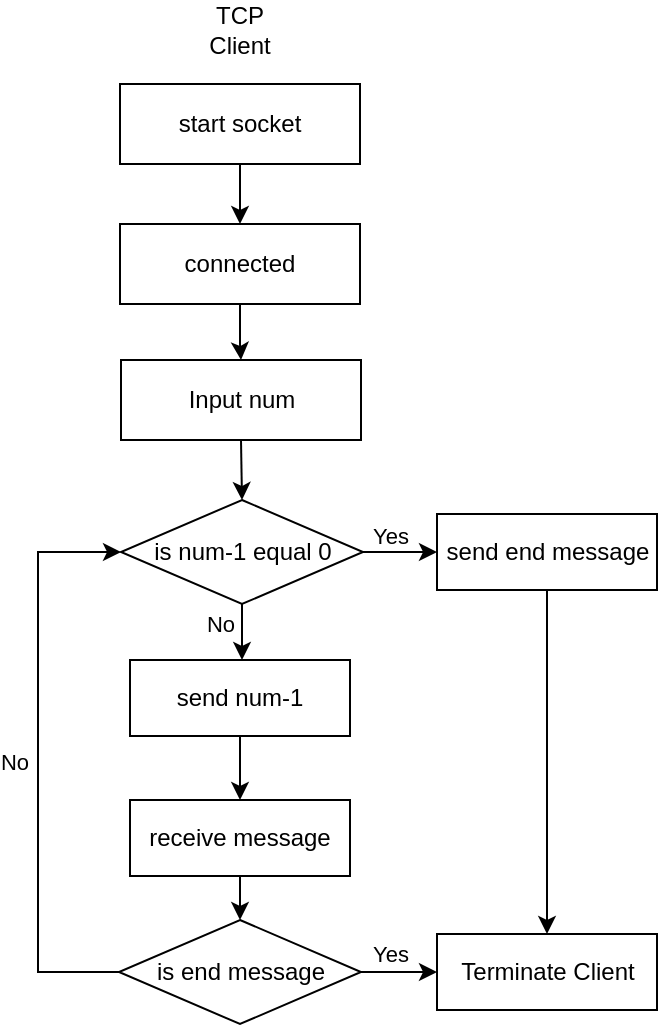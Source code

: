 <mxfile version="21.8.2" type="device">
  <diagram id="lYHbbKCl3KiSbV3zHjBZ" name="第 1 页">
    <mxGraphModel dx="1002" dy="474" grid="1" gridSize="10" guides="1" tooltips="1" connect="1" arrows="1" fold="1" page="1" pageScale="1" pageWidth="827" pageHeight="1169" math="0" shadow="0">
      <root>
        <mxCell id="0" />
        <mxCell id="1" parent="0" />
        <mxCell id="mTcE_A4vf_Ze26416u9T-1" value="" style="edgeStyle=orthogonalEdgeStyle;rounded=0;orthogonalLoop=1;jettySize=auto;html=1;" parent="1" source="mTcE_A4vf_Ze26416u9T-2" target="mTcE_A4vf_Ze26416u9T-16" edge="1">
          <mxGeometry relative="1" as="geometry" />
        </mxCell>
        <mxCell id="mTcE_A4vf_Ze26416u9T-2" value="connected" style="rectangle;whiteSpace=wrap;html=1;fontSize=12;glass=0;strokeWidth=1;shadow=0;" parent="1" vertex="1">
          <mxGeometry x="221" y="152" width="120" height="40" as="geometry" />
        </mxCell>
        <mxCell id="mTcE_A4vf_Ze26416u9T-3" style="edgeStyle=orthogonalEdgeStyle;rounded=0;orthogonalLoop=1;jettySize=auto;html=1;exitX=0.5;exitY=1;exitDx=0;exitDy=0;entryX=0.5;entryY=0;entryDx=0;entryDy=0;" parent="1" source="mTcE_A4vf_Ze26416u9T-4" target="mTcE_A4vf_Ze26416u9T-2" edge="1">
          <mxGeometry relative="1" as="geometry" />
        </mxCell>
        <mxCell id="mTcE_A4vf_Ze26416u9T-4" value="start socket" style="rectangle;whiteSpace=wrap;html=1;fontSize=12;glass=0;strokeWidth=1;shadow=0;" parent="1" vertex="1">
          <mxGeometry x="221" y="82" width="120" height="40" as="geometry" />
        </mxCell>
        <mxCell id="mTcE_A4vf_Ze26416u9T-5" value="TCP&lt;br&gt;Client" style="text;html=1;strokeColor=none;fillColor=none;align=center;verticalAlign=middle;whiteSpace=wrap;rounded=0;" parent="1" vertex="1">
          <mxGeometry x="251" y="40" width="60" height="30" as="geometry" />
        </mxCell>
        <mxCell id="mTcE_A4vf_Ze26416u9T-6" value="" style="edgeStyle=orthogonalEdgeStyle;rounded=0;orthogonalLoop=1;jettySize=auto;html=1;" parent="1" source="mTcE_A4vf_Ze26416u9T-10" target="mTcE_A4vf_Ze26416u9T-14" edge="1">
          <mxGeometry relative="1" as="geometry" />
        </mxCell>
        <mxCell id="mTcE_A4vf_Ze26416u9T-7" value="Yes" style="edgeLabel;html=1;align=center;verticalAlign=middle;resizable=0;points=[];" parent="mTcE_A4vf_Ze26416u9T-6" vertex="1" connectable="0">
          <mxGeometry x="-0.232" y="1" relative="1" as="geometry">
            <mxPoint x="-3" y="-7" as="offset" />
          </mxGeometry>
        </mxCell>
        <mxCell id="mTcE_A4vf_Ze26416u9T-8" value="" style="edgeStyle=orthogonalEdgeStyle;rounded=0;orthogonalLoop=1;jettySize=auto;html=1;" parent="1" source="mTcE_A4vf_Ze26416u9T-10" target="mTcE_A4vf_Ze26416u9T-12" edge="1">
          <mxGeometry relative="1" as="geometry">
            <Array as="points">
              <mxPoint x="282" y="350" />
              <mxPoint x="282" y="350" />
            </Array>
          </mxGeometry>
        </mxCell>
        <mxCell id="mTcE_A4vf_Ze26416u9T-9" value="No" style="edgeLabel;html=1;align=center;verticalAlign=middle;resizable=0;points=[];" parent="mTcE_A4vf_Ze26416u9T-8" vertex="1" connectable="0">
          <mxGeometry x="-0.729" relative="1" as="geometry">
            <mxPoint x="-11" y="6" as="offset" />
          </mxGeometry>
        </mxCell>
        <mxCell id="mTcE_A4vf_Ze26416u9T-10" value="is num-1 equal 0" style="rhombus;whiteSpace=wrap;html=1;" parent="1" vertex="1">
          <mxGeometry x="221.5" y="290" width="121" height="52" as="geometry" />
        </mxCell>
        <mxCell id="mTcE_A4vf_Ze26416u9T-11" value="" style="edgeStyle=orthogonalEdgeStyle;rounded=0;orthogonalLoop=1;jettySize=auto;html=1;" parent="1" source="mTcE_A4vf_Ze26416u9T-12" target="mTcE_A4vf_Ze26416u9T-19" edge="1">
          <mxGeometry relative="1" as="geometry" />
        </mxCell>
        <mxCell id="mTcE_A4vf_Ze26416u9T-12" value="send num-1" style="whiteSpace=wrap;html=1;" parent="1" vertex="1">
          <mxGeometry x="226" y="370" width="110" height="38" as="geometry" />
        </mxCell>
        <mxCell id="mTcE_A4vf_Ze26416u9T-13" value="" style="edgeStyle=orthogonalEdgeStyle;rounded=0;orthogonalLoop=1;jettySize=auto;html=1;" parent="1" source="mTcE_A4vf_Ze26416u9T-14" target="mTcE_A4vf_Ze26416u9T-17" edge="1">
          <mxGeometry relative="1" as="geometry" />
        </mxCell>
        <mxCell id="mTcE_A4vf_Ze26416u9T-14" value="send end message" style="whiteSpace=wrap;html=1;" parent="1" vertex="1">
          <mxGeometry x="379.5" y="297" width="110" height="38" as="geometry" />
        </mxCell>
        <mxCell id="mTcE_A4vf_Ze26416u9T-15" style="edgeStyle=orthogonalEdgeStyle;rounded=0;orthogonalLoop=1;jettySize=auto;html=1;exitX=0.5;exitY=1;exitDx=0;exitDy=0;entryX=0.5;entryY=0;entryDx=0;entryDy=0;" parent="1" source="mTcE_A4vf_Ze26416u9T-16" target="mTcE_A4vf_Ze26416u9T-10" edge="1">
          <mxGeometry relative="1" as="geometry" />
        </mxCell>
        <mxCell id="mTcE_A4vf_Ze26416u9T-16" value="Input num" style="rectangle;whiteSpace=wrap;html=1;fontSize=12;glass=0;strokeWidth=1;shadow=0;" parent="1" vertex="1">
          <mxGeometry x="221.5" y="220" width="120" height="40" as="geometry" />
        </mxCell>
        <mxCell id="mTcE_A4vf_Ze26416u9T-17" value="Terminate Client" style="whiteSpace=wrap;html=1;" parent="1" vertex="1">
          <mxGeometry x="379.5" y="507" width="110" height="38" as="geometry" />
        </mxCell>
        <mxCell id="mTcE_A4vf_Ze26416u9T-18" style="edgeStyle=orthogonalEdgeStyle;rounded=0;orthogonalLoop=1;jettySize=auto;html=1;exitX=0.5;exitY=1;exitDx=0;exitDy=0;entryX=0.5;entryY=0;entryDx=0;entryDy=0;" parent="1" source="mTcE_A4vf_Ze26416u9T-19" target="mTcE_A4vf_Ze26416u9T-22" edge="1">
          <mxGeometry relative="1" as="geometry" />
        </mxCell>
        <mxCell id="mTcE_A4vf_Ze26416u9T-19" value="receive message" style="whiteSpace=wrap;html=1;" parent="1" vertex="1">
          <mxGeometry x="226" y="440" width="110" height="38" as="geometry" />
        </mxCell>
        <mxCell id="mTcE_A4vf_Ze26416u9T-20" style="edgeStyle=orthogonalEdgeStyle;rounded=0;orthogonalLoop=1;jettySize=auto;html=1;exitX=0;exitY=0.5;exitDx=0;exitDy=0;entryX=0;entryY=0.5;entryDx=0;entryDy=0;" parent="1" source="mTcE_A4vf_Ze26416u9T-22" target="mTcE_A4vf_Ze26416u9T-10" edge="1">
          <mxGeometry relative="1" as="geometry">
            <mxPoint x="190" y="310" as="targetPoint" />
            <Array as="points">
              <mxPoint x="180" y="526" />
              <mxPoint x="180" y="316" />
            </Array>
          </mxGeometry>
        </mxCell>
        <mxCell id="mTcE_A4vf_Ze26416u9T-21" value="No" style="edgeLabel;html=1;align=center;verticalAlign=middle;resizable=0;points=[];" parent="mTcE_A4vf_Ze26416u9T-20" vertex="1" connectable="0">
          <mxGeometry x="-0.747" y="1" relative="1" as="geometry">
            <mxPoint x="-16" y="-106" as="offset" />
          </mxGeometry>
        </mxCell>
        <mxCell id="mTcE_A4vf_Ze26416u9T-22" value="is end message" style="rhombus;whiteSpace=wrap;html=1;" parent="1" vertex="1">
          <mxGeometry x="220.5" y="500" width="121" height="52" as="geometry" />
        </mxCell>
        <mxCell id="mTcE_A4vf_Ze26416u9T-25" value="" style="edgeStyle=orthogonalEdgeStyle;rounded=0;orthogonalLoop=1;jettySize=auto;html=1;exitX=1;exitY=0.5;exitDx=0;exitDy=0;entryX=0;entryY=0.5;entryDx=0;entryDy=0;" parent="1" source="mTcE_A4vf_Ze26416u9T-22" target="mTcE_A4vf_Ze26416u9T-17" edge="1">
          <mxGeometry relative="1" as="geometry">
            <mxPoint x="353.434" y="525.719" as="sourcePoint" />
            <mxPoint x="360" y="420" as="targetPoint" />
          </mxGeometry>
        </mxCell>
        <mxCell id="mTcE_A4vf_Ze26416u9T-26" value="Yes" style="edgeLabel;html=1;align=center;verticalAlign=middle;resizable=0;points=[];" parent="mTcE_A4vf_Ze26416u9T-25" vertex="1" connectable="0">
          <mxGeometry x="-0.232" y="1" relative="1" as="geometry">
            <mxPoint y="-8" as="offset" />
          </mxGeometry>
        </mxCell>
      </root>
    </mxGraphModel>
  </diagram>
</mxfile>

